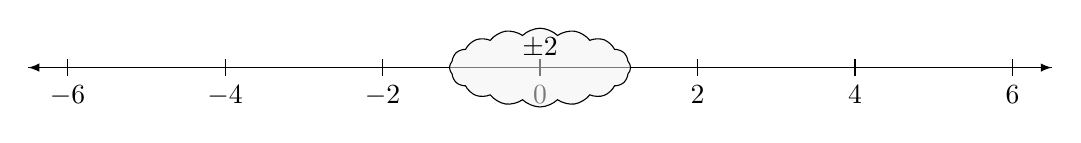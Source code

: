 \begin{tikzpicture}
	\begin{pgfonlayer}{nodelayer}
		\draw[latex-] (-6.5,0) -- (6.5,0) ;
		\draw[-latex] (-6.5,0) -- (6.5,0) ;
		\foreach \x in  {-6,-4,-2,0,2,4,6}
		\draw[shift={(\x,0)},color=black] (0pt,3pt) -- (0pt,-3pt);
		\foreach \x in {-6,-4,-2,0,2,4,6}
		\draw[shift={(\x,0)},color=black] (0pt,0pt) -- (0pt,-3pt) node[below] {$\x$};
		\node[cloud,
			fill opacity=0.5,
			fill = gray!10,
			minimum width = 2.3cm,
			minimum height = 1cm,
			cloud puffs = 16,
			cloud puff arc = 90,
			draw = black] (c) at (0,0) {};
		\node[above] at (0,0) {$\pm2$};
	\end{pgfonlayer}
\end{tikzpicture}